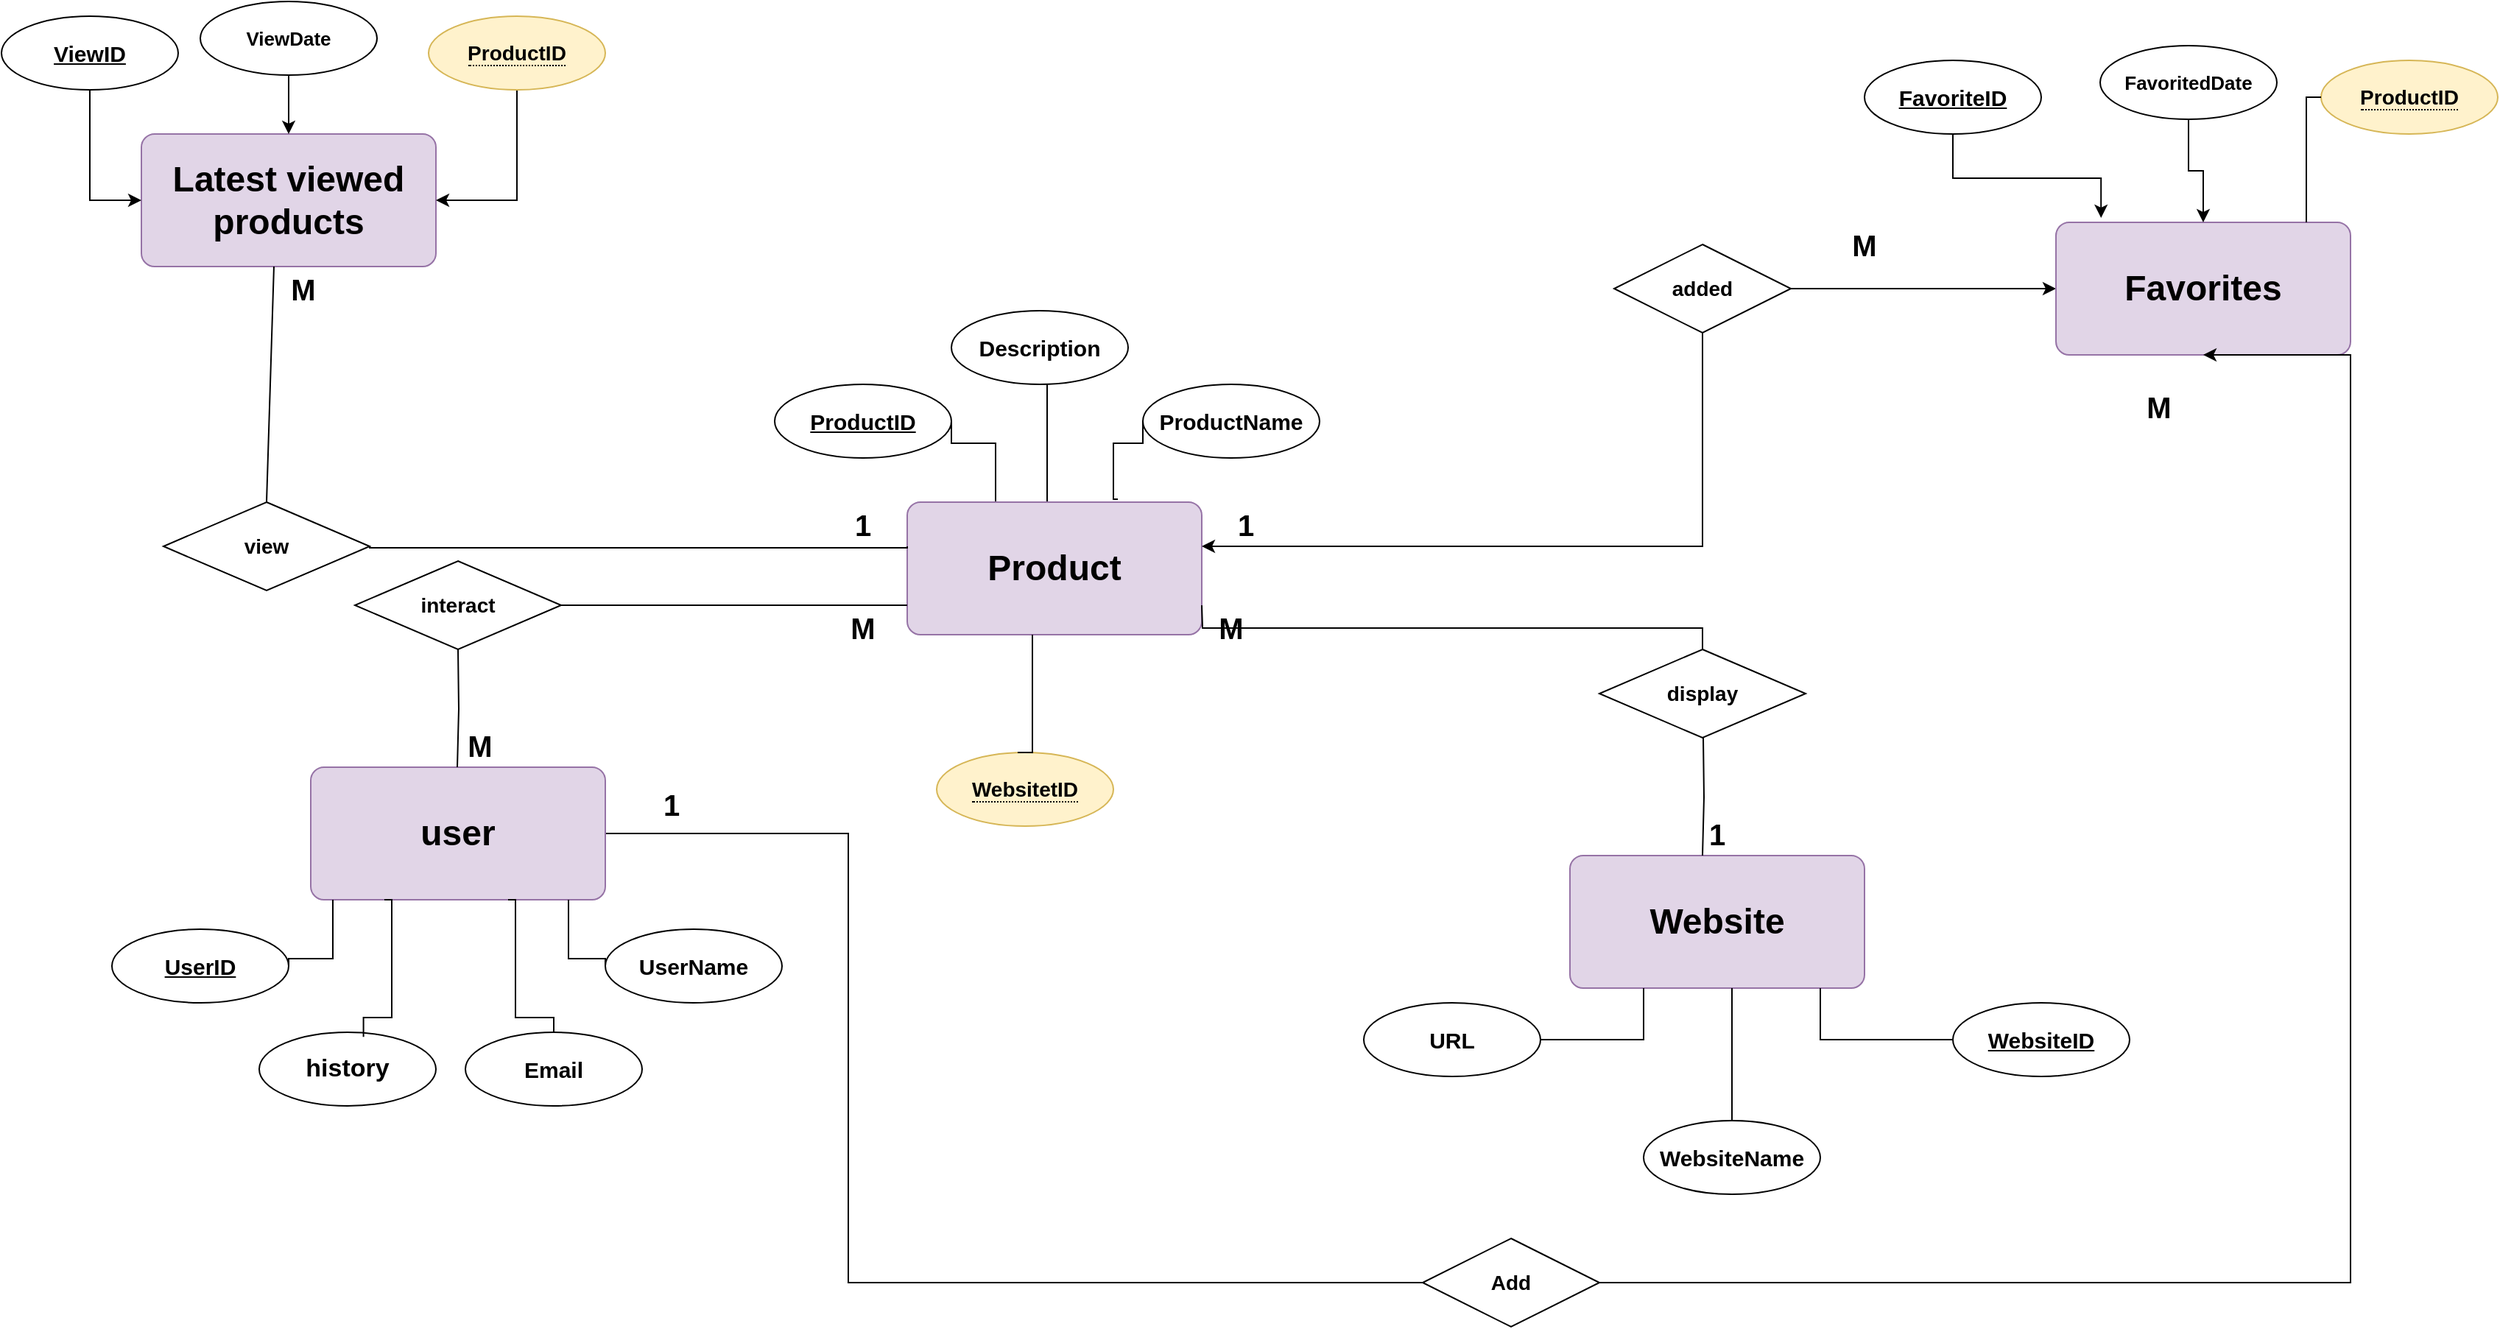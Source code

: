 <mxfile version="22.1.11" type="github">
  <diagram name="Page-1" id="WOP2-RksU-mO_7DsM-_O">
    <mxGraphModel dx="2948" dy="5492" grid="1" gridSize="10" guides="1" tooltips="1" connect="1" arrows="1" fold="1" page="1" pageScale="1" pageWidth="850" pageHeight="1100" math="0" shadow="0">
      <root>
        <mxCell id="0" />
        <mxCell id="1" parent="0" />
        <mxCell id="4khlaYKdYWa5YwKPhrCX-2" value="&lt;u&gt;&lt;b&gt;&lt;font style=&quot;font-size: 15px;&quot;&gt;ProductID&lt;/font&gt;&lt;/b&gt;&lt;/u&gt;" style="ellipse;whiteSpace=wrap;html=1;align=center;" vertex="1" parent="1">
          <mxGeometry x="260" y="-4110" width="120" height="50" as="geometry" />
        </mxCell>
        <mxCell id="4khlaYKdYWa5YwKPhrCX-3" value="&lt;span style=&quot;border-color: var(--border-color);&quot;&gt;&lt;b style=&quot;border-color: var(--border-color);&quot;&gt;&lt;font style=&quot;border-color: var(--border-color); font-size: 15px;&quot;&gt;ProductName&lt;/font&gt;&lt;/b&gt;&lt;/span&gt;" style="ellipse;whiteSpace=wrap;html=1;align=center;" vertex="1" parent="1">
          <mxGeometry x="510" y="-4110" width="120" height="50" as="geometry" />
        </mxCell>
        <mxCell id="4khlaYKdYWa5YwKPhrCX-4" value="" style="endArrow=none;html=1;rounded=0;edgeStyle=orthogonalEdgeStyle;exitX=0.715;exitY=-0.022;exitDx=0;exitDy=0;entryX=0;entryY=0.5;entryDx=0;entryDy=0;exitPerimeter=0;" edge="1" parent="1" source="4khlaYKdYWa5YwKPhrCX-8" target="4khlaYKdYWa5YwKPhrCX-3">
          <mxGeometry relative="1" as="geometry">
            <mxPoint x="490" y="-4110" as="sourcePoint" />
            <mxPoint x="500" y="-4070" as="targetPoint" />
            <Array as="points">
              <mxPoint x="490" y="-4032" />
              <mxPoint x="490" y="-4070" />
              <mxPoint x="510" y="-4070" />
            </Array>
          </mxGeometry>
        </mxCell>
        <mxCell id="4khlaYKdYWa5YwKPhrCX-5" value="" style="endArrow=none;html=1;rounded=0;edgeStyle=orthogonalEdgeStyle;entryX=1;entryY=0.5;entryDx=0;entryDy=0;" edge="1" parent="1" source="4khlaYKdYWa5YwKPhrCX-8" target="4khlaYKdYWa5YwKPhrCX-2">
          <mxGeometry relative="1" as="geometry">
            <mxPoint x="410" y="-4110" as="sourcePoint" />
            <mxPoint x="400" y="-4030" as="targetPoint" />
            <Array as="points">
              <mxPoint x="410" y="-4070" />
              <mxPoint x="380" y="-4070" />
            </Array>
          </mxGeometry>
        </mxCell>
        <mxCell id="4khlaYKdYWa5YwKPhrCX-6" value="" style="endArrow=none;html=1;rounded=0;edgeStyle=orthogonalEdgeStyle;exitX=0.5;exitY=1;exitDx=0;exitDy=0;entryX=0.5;entryY=0;entryDx=0;entryDy=0;" edge="1" parent="1">
          <mxGeometry relative="1" as="geometry">
            <mxPoint x="445" y="-4110" as="sourcePoint" />
            <mxPoint x="435" y="-4030" as="targetPoint" />
            <Array as="points">
              <mxPoint x="445" y="-4110" />
              <mxPoint x="445" y="-4030" />
            </Array>
          </mxGeometry>
        </mxCell>
        <mxCell id="4khlaYKdYWa5YwKPhrCX-7" value="&lt;span style=&quot;font-size: 15px;&quot;&gt;&lt;b&gt;Description&lt;/b&gt;&lt;/span&gt;" style="ellipse;whiteSpace=wrap;html=1;align=center;" vertex="1" parent="1">
          <mxGeometry x="380" y="-4160" width="120" height="50" as="geometry" />
        </mxCell>
        <mxCell id="4khlaYKdYWa5YwKPhrCX-8" value="&lt;h1&gt;Product&lt;/h1&gt;" style="rounded=1;arcSize=10;whiteSpace=wrap;html=1;align=center;fillColor=#e1d5e7;strokeColor=#9673a6;" vertex="1" parent="1">
          <mxGeometry x="350" y="-4030" width="200" height="90" as="geometry" />
        </mxCell>
        <mxCell id="4khlaYKdYWa5YwKPhrCX-9" style="edgeStyle=orthogonalEdgeStyle;rounded=0;orthogonalLoop=1;jettySize=auto;html=1;entryX=0;entryY=1;entryDx=0;entryDy=0;exitX=0.5;exitY=0;exitDx=0;exitDy=0;" edge="1" parent="1" source="4khlaYKdYWa5YwKPhrCX-11" target="4khlaYKdYWa5YwKPhrCX-38">
          <mxGeometry relative="1" as="geometry">
            <mxPoint x="980.154" y="-4000.003" as="sourcePoint" />
            <mxPoint x="600" y="-4075.08" as="targetPoint" />
            <Array as="points">
              <mxPoint x="890" y="-4000" />
            </Array>
          </mxGeometry>
        </mxCell>
        <mxCell id="4khlaYKdYWa5YwKPhrCX-10" style="edgeStyle=orthogonalEdgeStyle;rounded=0;orthogonalLoop=1;jettySize=auto;html=1;exitX=1;exitY=0.5;exitDx=0;exitDy=0;entryX=0;entryY=0.5;entryDx=0;entryDy=0;" edge="1" parent="1" source="4khlaYKdYWa5YwKPhrCX-11" target="4khlaYKdYWa5YwKPhrCX-13">
          <mxGeometry relative="1" as="geometry" />
        </mxCell>
        <mxCell id="4khlaYKdYWa5YwKPhrCX-11" value="&lt;b&gt;&lt;font style=&quot;font-size: 14px;&quot;&gt;added&lt;/font&gt;&lt;/b&gt;" style="shape=rhombus;perimeter=rhombusPerimeter;whiteSpace=wrap;html=1;align=center;" vertex="1" parent="1">
          <mxGeometry x="830" y="-4205" width="120" height="60" as="geometry" />
        </mxCell>
        <mxCell id="4khlaYKdYWa5YwKPhrCX-12" value="&lt;b&gt;&lt;font style=&quot;font-size: 14px;&quot;&gt;interact &lt;/font&gt;&lt;/b&gt;" style="shape=rhombus;perimeter=rhombusPerimeter;whiteSpace=wrap;html=1;align=center;" vertex="1" parent="1">
          <mxGeometry x="-25" y="-3990" width="140" height="60" as="geometry" />
        </mxCell>
        <mxCell id="4khlaYKdYWa5YwKPhrCX-13" value="&lt;h1&gt;Favorites&lt;/h1&gt;" style="rounded=1;arcSize=10;whiteSpace=wrap;html=1;align=center;fillColor=#e1d5e7;strokeColor=#9673a6;fontStyle=1" vertex="1" parent="1">
          <mxGeometry x="1130" y="-4220" width="200" height="90" as="geometry" />
        </mxCell>
        <mxCell id="4khlaYKdYWa5YwKPhrCX-14" style="edgeStyle=orthogonalEdgeStyle;rounded=0;orthogonalLoop=1;jettySize=auto;html=1;exitX=1;exitY=0.5;exitDx=0;exitDy=0;entryX=0.5;entryY=1;entryDx=0;entryDy=0;" edge="1" parent="1" source="4khlaYKdYWa5YwKPhrCX-15" target="4khlaYKdYWa5YwKPhrCX-13">
          <mxGeometry relative="1" as="geometry">
            <mxPoint x="340" y="-3520" as="targetPoint" />
            <Array as="points">
              <mxPoint x="310" y="-3805" />
              <mxPoint x="310" y="-3500" />
              <mxPoint x="1330" y="-3500" />
            </Array>
          </mxGeometry>
        </mxCell>
        <mxCell id="4khlaYKdYWa5YwKPhrCX-15" value="&lt;h1&gt;user&lt;/h1&gt;" style="rounded=1;arcSize=10;whiteSpace=wrap;html=1;align=center;fillColor=#e1d5e7;strokeColor=#9673a6;" vertex="1" parent="1">
          <mxGeometry x="-55" y="-3850" width="200" height="90" as="geometry" />
        </mxCell>
        <mxCell id="4khlaYKdYWa5YwKPhrCX-16" value="&lt;font style=&quot;font-size: 15px;&quot;&gt;&lt;b&gt;&lt;u&gt;UserID&lt;/u&gt;&lt;/b&gt;&lt;/font&gt;" style="ellipse;whiteSpace=wrap;html=1;align=center;" vertex="1" parent="1">
          <mxGeometry x="-190" y="-3740" width="120" height="50" as="geometry" />
        </mxCell>
        <mxCell id="4khlaYKdYWa5YwKPhrCX-17" value="&lt;b&gt;&lt;font style=&quot;font-size: 17px;&quot;&gt;history&lt;/font&gt;&lt;/b&gt;" style="ellipse;whiteSpace=wrap;html=1;align=center;" vertex="1" parent="1">
          <mxGeometry x="-90" y="-3670" width="120" height="50" as="geometry" />
        </mxCell>
        <mxCell id="4khlaYKdYWa5YwKPhrCX-18" value="&lt;font size=&quot;1&quot; style=&quot;&quot;&gt;&lt;b style=&quot;font-size: 15px;&quot;&gt;Email&lt;/b&gt;&lt;/font&gt;" style="ellipse;whiteSpace=wrap;html=1;align=center;" vertex="1" parent="1">
          <mxGeometry x="50" y="-3670" width="120" height="50" as="geometry" />
        </mxCell>
        <mxCell id="4khlaYKdYWa5YwKPhrCX-19" value="&lt;font style=&quot;font-size: 15px;&quot;&gt;&lt;b&gt;UserName&lt;/b&gt;&lt;/font&gt;" style="ellipse;whiteSpace=wrap;html=1;align=center;" vertex="1" parent="1">
          <mxGeometry x="145" y="-3740" width="120" height="50" as="geometry" />
        </mxCell>
        <mxCell id="4khlaYKdYWa5YwKPhrCX-20" value="" style="endArrow=none;html=1;rounded=0;edgeStyle=orthogonalEdgeStyle;exitX=0.5;exitY=1;exitDx=0;exitDy=0;entryX=1;entryY=0.5;entryDx=0;entryDy=0;" edge="1" parent="1">
          <mxGeometry relative="1" as="geometry">
            <mxPoint x="-40" y="-3760" as="sourcePoint" />
            <mxPoint x="-70" y="-3715" as="targetPoint" />
            <Array as="points">
              <mxPoint x="-40" y="-3720" />
              <mxPoint x="-70" y="-3720" />
            </Array>
          </mxGeometry>
        </mxCell>
        <mxCell id="4khlaYKdYWa5YwKPhrCX-21" value="" style="endArrow=none;html=1;rounded=0;edgeStyle=orthogonalEdgeStyle;exitX=0.5;exitY=1;exitDx=0;exitDy=0;" edge="1" parent="1">
          <mxGeometry relative="1" as="geometry">
            <mxPoint x="120" y="-3760" as="sourcePoint" />
            <mxPoint x="145" y="-3720" as="targetPoint" />
            <Array as="points">
              <mxPoint x="120" y="-3720" />
              <mxPoint x="145" y="-3720" />
              <mxPoint x="145" y="-3715" />
            </Array>
          </mxGeometry>
        </mxCell>
        <mxCell id="4khlaYKdYWa5YwKPhrCX-22" value="" style="endArrow=none;html=1;rounded=0;edgeStyle=orthogonalEdgeStyle;exitX=0.5;exitY=1;exitDx=0;exitDy=0;entryX=0.59;entryY=0.063;entryDx=0;entryDy=0;entryPerimeter=0;" edge="1" parent="1" target="4khlaYKdYWa5YwKPhrCX-17">
          <mxGeometry relative="1" as="geometry">
            <mxPoint x="-5" y="-3760" as="sourcePoint" />
            <mxPoint x="-15" y="-3680" as="targetPoint" />
            <Array as="points">
              <mxPoint y="-3760" />
              <mxPoint y="-3680" />
              <mxPoint x="-19" y="-3680" />
            </Array>
          </mxGeometry>
        </mxCell>
        <mxCell id="4khlaYKdYWa5YwKPhrCX-23" value="" style="endArrow=none;html=1;rounded=0;edgeStyle=orthogonalEdgeStyle;exitX=0.5;exitY=1;exitDx=0;exitDy=0;entryX=0.5;entryY=0;entryDx=0;entryDy=0;" edge="1" parent="1" target="4khlaYKdYWa5YwKPhrCX-18">
          <mxGeometry relative="1" as="geometry">
            <mxPoint x="79" y="-3760" as="sourcePoint" />
            <mxPoint x="65" y="-3667" as="targetPoint" />
            <Array as="points">
              <mxPoint x="84" y="-3760" />
              <mxPoint x="84" y="-3680" />
              <mxPoint x="110" y="-3680" />
            </Array>
          </mxGeometry>
        </mxCell>
        <mxCell id="4khlaYKdYWa5YwKPhrCX-24" value="" style="endArrow=none;html=1;rounded=0;edgeStyle=orthogonalEdgeStyle;exitX=0;exitY=0.778;exitDx=0;exitDy=0;exitPerimeter=0;" edge="1" parent="1" source="4khlaYKdYWa5YwKPhrCX-8">
          <mxGeometry relative="1" as="geometry">
            <mxPoint x="345" y="-3960" as="sourcePoint" />
            <mxPoint x="115" y="-3960" as="targetPoint" />
            <Array as="points" />
          </mxGeometry>
        </mxCell>
        <mxCell id="4khlaYKdYWa5YwKPhrCX-25" value="" style="endArrow=none;html=1;rounded=0;edgeStyle=orthogonalEdgeStyle;entryX=0.5;entryY=0;entryDx=0;entryDy=0;" edge="1" parent="1">
          <mxGeometry relative="1" as="geometry">
            <mxPoint x="45" y="-3930" as="sourcePoint" />
            <mxPoint x="44.5" y="-3850" as="targetPoint" />
            <Array as="points" />
          </mxGeometry>
        </mxCell>
        <mxCell id="4khlaYKdYWa5YwKPhrCX-26" value="&lt;h1&gt;Latest viewed products&lt;/h1&gt;" style="rounded=1;arcSize=10;whiteSpace=wrap;html=1;align=center;fillColor=#e1d5e7;strokeColor=#9673a6;" vertex="1" parent="1">
          <mxGeometry x="-170" y="-4280" width="200" height="90" as="geometry" />
        </mxCell>
        <mxCell id="4khlaYKdYWa5YwKPhrCX-27" value="&lt;b&gt;&lt;font style=&quot;font-size: 14px;&quot;&gt;view&lt;/font&gt;&lt;/b&gt;" style="shape=rhombus;perimeter=rhombusPerimeter;whiteSpace=wrap;html=1;align=center;" vertex="1" parent="1">
          <mxGeometry x="-155" y="-4030" width="140" height="60" as="geometry" />
        </mxCell>
        <mxCell id="4khlaYKdYWa5YwKPhrCX-28" value="" style="endArrow=none;html=1;rounded=0;edgeStyle=orthogonalEdgeStyle;exitX=0;exitY=0.778;exitDx=0;exitDy=0;exitPerimeter=0;entryX=1;entryY=0.5;entryDx=0;entryDy=0;" edge="1" parent="1" target="4khlaYKdYWa5YwKPhrCX-27">
          <mxGeometry relative="1" as="geometry">
            <mxPoint x="350" y="-4000" as="sourcePoint" />
            <mxPoint x="115" y="-4000" as="targetPoint" />
            <Array as="points">
              <mxPoint x="160" y="-3999" />
              <mxPoint x="-10" y="-3999" />
            </Array>
          </mxGeometry>
        </mxCell>
        <mxCell id="4khlaYKdYWa5YwKPhrCX-29" value="" style="endArrow=none;html=1;rounded=0;entryX=0.5;entryY=0;entryDx=0;entryDy=0;" edge="1" parent="1" target="4khlaYKdYWa5YwKPhrCX-27">
          <mxGeometry relative="1" as="geometry">
            <mxPoint x="-80" y="-4190" as="sourcePoint" />
            <mxPoint x="-80.5" y="-4110" as="targetPoint" />
          </mxGeometry>
        </mxCell>
        <mxCell id="4khlaYKdYWa5YwKPhrCX-30" value="&lt;h1&gt;Website&lt;/h1&gt;" style="rounded=1;arcSize=10;whiteSpace=wrap;html=1;align=center;fillColor=#e1d5e7;strokeColor=#9673a6;" vertex="1" parent="1">
          <mxGeometry x="800" y="-3790" width="200" height="90" as="geometry" />
        </mxCell>
        <mxCell id="4khlaYKdYWa5YwKPhrCX-31" value="&lt;b&gt;&lt;font style=&quot;font-size: 14px;&quot;&gt;display&lt;/font&gt;&lt;/b&gt;" style="shape=rhombus;perimeter=rhombusPerimeter;whiteSpace=wrap;html=1;align=center;" vertex="1" parent="1">
          <mxGeometry x="820" y="-3930" width="140" height="60" as="geometry" />
        </mxCell>
        <mxCell id="4khlaYKdYWa5YwKPhrCX-32" value="" style="endArrow=none;html=1;rounded=0;edgeStyle=orthogonalEdgeStyle;exitX=0.5;exitY=0;exitDx=0;exitDy=0;" edge="1" parent="1" source="4khlaYKdYWa5YwKPhrCX-31">
          <mxGeometry relative="1" as="geometry">
            <mxPoint x="690" y="-3960.5" as="sourcePoint" />
            <mxPoint x="550" y="-3960" as="targetPoint" />
            <Array as="points" />
          </mxGeometry>
        </mxCell>
        <mxCell id="4khlaYKdYWa5YwKPhrCX-33" value="" style="endArrow=none;html=1;rounded=0;edgeStyle=orthogonalEdgeStyle;entryX=0.5;entryY=0;entryDx=0;entryDy=0;" edge="1" parent="1">
          <mxGeometry relative="1" as="geometry">
            <mxPoint x="890.5" y="-3870" as="sourcePoint" />
            <mxPoint x="890" y="-3790" as="targetPoint" />
            <Array as="points" />
          </mxGeometry>
        </mxCell>
        <mxCell id="4khlaYKdYWa5YwKPhrCX-34" value="&lt;u&gt;&lt;b&gt;&lt;font style=&quot;font-size: 15px;&quot;&gt;FavoriteID&lt;/font&gt;&lt;/b&gt;&lt;/u&gt;" style="ellipse;whiteSpace=wrap;html=1;align=center;" vertex="1" parent="1">
          <mxGeometry x="1000" y="-4330" width="120" height="50" as="geometry" />
        </mxCell>
        <mxCell id="4khlaYKdYWa5YwKPhrCX-35" style="edgeStyle=orthogonalEdgeStyle;rounded=0;orthogonalLoop=1;jettySize=auto;html=1;exitX=0.5;exitY=1;exitDx=0;exitDy=0;entryX=0.5;entryY=0;entryDx=0;entryDy=0;" edge="1" parent="1" source="4khlaYKdYWa5YwKPhrCX-36" target="4khlaYKdYWa5YwKPhrCX-13">
          <mxGeometry relative="1" as="geometry" />
        </mxCell>
        <mxCell id="4khlaYKdYWa5YwKPhrCX-36" value="&lt;font style=&quot;font-size: 13px;&quot;&gt;&lt;b&gt;FavoritedD&lt;/b&gt;&lt;/font&gt;&lt;b style=&quot;border-color: var(--border-color); font-size: 13px;&quot;&gt;ate&lt;/b&gt;" style="ellipse;whiteSpace=wrap;html=1;align=center;" vertex="1" parent="1">
          <mxGeometry x="1160" y="-4340" width="120" height="50" as="geometry" />
        </mxCell>
        <mxCell id="4khlaYKdYWa5YwKPhrCX-37" value="&lt;b&gt;&lt;font style=&quot;font-size: 20px;&quot;&gt;M&lt;/font&gt;&lt;/b&gt;" style="text;html=1;strokeColor=none;fillColor=none;align=center;verticalAlign=middle;whiteSpace=wrap;rounded=0;" vertex="1" parent="1">
          <mxGeometry x="970" y="-4220" width="60" height="30" as="geometry" />
        </mxCell>
        <mxCell id="4khlaYKdYWa5YwKPhrCX-38" value="&lt;span style=&quot;font-size: 20px;&quot;&gt;&lt;b&gt;1&lt;/b&gt;&lt;/span&gt;" style="text;html=1;strokeColor=none;fillColor=none;align=center;verticalAlign=middle;whiteSpace=wrap;rounded=0;" vertex="1" parent="1">
          <mxGeometry x="550" y="-4030" width="60" height="30" as="geometry" />
        </mxCell>
        <mxCell id="4khlaYKdYWa5YwKPhrCX-39" value="&lt;span style=&quot;font-size: 20px;&quot;&gt;&lt;b&gt;1&lt;/b&gt;&lt;/span&gt;" style="text;html=1;strokeColor=none;fillColor=none;align=center;verticalAlign=middle;whiteSpace=wrap;rounded=0;" vertex="1" parent="1">
          <mxGeometry x="290" y="-4030" width="60" height="30" as="geometry" />
        </mxCell>
        <mxCell id="4khlaYKdYWa5YwKPhrCX-40" value="&lt;span style=&quot;font-size: 20px;&quot;&gt;&lt;b&gt;M&lt;/b&gt;&lt;/span&gt;" style="text;html=1;strokeColor=none;fillColor=none;align=center;verticalAlign=middle;whiteSpace=wrap;rounded=0;" vertex="1" parent="1">
          <mxGeometry x="-90" y="-4190" width="60" height="30" as="geometry" />
        </mxCell>
        <mxCell id="4khlaYKdYWa5YwKPhrCX-66" value="" style="edgeStyle=orthogonalEdgeStyle;rounded=0;orthogonalLoop=1;jettySize=auto;html=1;entryX=0;entryY=0.5;entryDx=0;entryDy=0;" edge="1" parent="1" source="4khlaYKdYWa5YwKPhrCX-41" target="4khlaYKdYWa5YwKPhrCX-26">
          <mxGeometry relative="1" as="geometry" />
        </mxCell>
        <mxCell id="4khlaYKdYWa5YwKPhrCX-41" value="&lt;u&gt;&lt;b&gt;&lt;font style=&quot;font-size: 15px;&quot;&gt;ViewID&lt;/font&gt;&lt;/b&gt;&lt;/u&gt;" style="ellipse;whiteSpace=wrap;html=1;align=center;" vertex="1" parent="1">
          <mxGeometry x="-265" y="-4360" width="120" height="50" as="geometry" />
        </mxCell>
        <mxCell id="4khlaYKdYWa5YwKPhrCX-65" value="" style="edgeStyle=orthogonalEdgeStyle;rounded=0;orthogonalLoop=1;jettySize=auto;html=1;" edge="1" parent="1" source="4khlaYKdYWa5YwKPhrCX-44" target="4khlaYKdYWa5YwKPhrCX-26">
          <mxGeometry relative="1" as="geometry" />
        </mxCell>
        <mxCell id="4khlaYKdYWa5YwKPhrCX-44" value="&lt;font style=&quot;font-size: 13px;&quot;&gt;&lt;b&gt;ViewD&lt;/b&gt;&lt;/font&gt;&lt;b style=&quot;border-color: var(--border-color); font-size: 13px;&quot;&gt;ate&lt;/b&gt;" style="ellipse;whiteSpace=wrap;html=1;align=center;" vertex="1" parent="1">
          <mxGeometry x="-130" y="-4370" width="120" height="50" as="geometry" />
        </mxCell>
        <mxCell id="4khlaYKdYWa5YwKPhrCX-45" value="&lt;font style=&quot;font-size: 15px;&quot;&gt;&lt;b&gt;WebsiteName&lt;/b&gt;&lt;/font&gt;" style="ellipse;whiteSpace=wrap;html=1;align=center;" vertex="1" parent="1">
          <mxGeometry x="850" y="-3610" width="120" height="50" as="geometry" />
        </mxCell>
        <mxCell id="4khlaYKdYWa5YwKPhrCX-46" value="&lt;font style=&quot;font-size: 15px;&quot;&gt;&lt;b&gt;URL&lt;/b&gt;&lt;/font&gt;" style="ellipse;whiteSpace=wrap;html=1;align=center;" vertex="1" parent="1">
          <mxGeometry x="660" y="-3690" width="120" height="50" as="geometry" />
        </mxCell>
        <mxCell id="4khlaYKdYWa5YwKPhrCX-47" value="" style="endArrow=none;html=1;rounded=0;edgeStyle=orthogonalEdgeStyle;" edge="1" parent="1">
          <mxGeometry relative="1" as="geometry">
            <mxPoint x="910" y="-3610" as="sourcePoint" />
            <mxPoint x="910" y="-3690" as="targetPoint" />
            <Array as="points">
              <mxPoint x="910" y="-3700" />
              <mxPoint x="910" y="-3700" />
            </Array>
          </mxGeometry>
        </mxCell>
        <mxCell id="4khlaYKdYWa5YwKPhrCX-48" value="" style="endArrow=none;html=1;rounded=0;edgeStyle=orthogonalEdgeStyle;exitX=0;exitY=0.5;exitDx=0;exitDy=0;entryX=0.85;entryY=1;entryDx=0;entryDy=0;entryPerimeter=0;" edge="1" parent="1" target="4khlaYKdYWa5YwKPhrCX-30">
          <mxGeometry relative="1" as="geometry">
            <mxPoint x="1070" y="-3665" as="sourcePoint" />
            <mxPoint x="1000" y="-3630" as="targetPoint" />
            <Array as="points">
              <mxPoint x="970" y="-3665" />
            </Array>
          </mxGeometry>
        </mxCell>
        <mxCell id="4khlaYKdYWa5YwKPhrCX-49" value="" style="endArrow=none;html=1;rounded=0;edgeStyle=orthogonalEdgeStyle;exitX=1;exitY=0.5;exitDx=0;exitDy=0;entryX=0.25;entryY=1;entryDx=0;entryDy=0;" edge="1" parent="1" source="4khlaYKdYWa5YwKPhrCX-46" target="4khlaYKdYWa5YwKPhrCX-30">
          <mxGeometry relative="1" as="geometry">
            <mxPoint x="910" y="-3665" as="sourcePoint" />
            <mxPoint x="840" y="-3630" as="targetPoint" />
            <Array as="points">
              <mxPoint x="850" y="-3665" />
            </Array>
          </mxGeometry>
        </mxCell>
        <mxCell id="4khlaYKdYWa5YwKPhrCX-50" value="&lt;font style=&quot;font-size: 15px;&quot;&gt;&lt;u&gt;&lt;b&gt;WebsiteID&lt;/b&gt;&lt;/u&gt;&lt;/font&gt;" style="ellipse;whiteSpace=wrap;html=1;align=center;" vertex="1" parent="1">
          <mxGeometry x="1060" y="-3690" width="120" height="50" as="geometry" />
        </mxCell>
        <mxCell id="4khlaYKdYWa5YwKPhrCX-51" value="&lt;span style=&quot;font-size: 20px;&quot;&gt;&lt;b&gt;1&lt;/b&gt;&lt;/span&gt;" style="text;html=1;strokeColor=none;fillColor=none;align=center;verticalAlign=middle;whiteSpace=wrap;rounded=0;" vertex="1" parent="1">
          <mxGeometry x="870" y="-3820" width="60" height="30" as="geometry" />
        </mxCell>
        <mxCell id="4khlaYKdYWa5YwKPhrCX-52" value="&lt;span style=&quot;font-size: 20px;&quot;&gt;&lt;b&gt;M&lt;/b&gt;&lt;/span&gt;" style="text;html=1;strokeColor=none;fillColor=none;align=center;verticalAlign=middle;whiteSpace=wrap;rounded=0;" vertex="1" parent="1">
          <mxGeometry x="540" y="-3960" width="60" height="30" as="geometry" />
        </mxCell>
        <mxCell id="4khlaYKdYWa5YwKPhrCX-53" value="&lt;span style=&quot;font-size: 20px;&quot;&gt;&lt;b&gt;M&lt;/b&gt;&lt;/span&gt;" style="text;html=1;strokeColor=none;fillColor=none;align=center;verticalAlign=middle;whiteSpace=wrap;rounded=0;" vertex="1" parent="1">
          <mxGeometry x="290" y="-3960" width="60" height="30" as="geometry" />
        </mxCell>
        <mxCell id="4khlaYKdYWa5YwKPhrCX-54" value="&lt;span style=&quot;font-size: 20px;&quot;&gt;&lt;b&gt;M&lt;/b&gt;&lt;/span&gt;" style="text;html=1;strokeColor=none;fillColor=none;align=center;verticalAlign=middle;whiteSpace=wrap;rounded=0;" vertex="1" parent="1">
          <mxGeometry x="30" y="-3880" width="60" height="30" as="geometry" />
        </mxCell>
        <mxCell id="4khlaYKdYWa5YwKPhrCX-55" value="&lt;span style=&quot;border-bottom: 1px dotted&quot;&gt;&lt;b&gt;&lt;font style=&quot;font-size: 14px;&quot;&gt;ProductID&lt;/font&gt;&lt;/b&gt;&lt;/span&gt;" style="ellipse;whiteSpace=wrap;html=1;align=center;fillColor=#fff2cc;strokeColor=#d6b656;" vertex="1" parent="1">
          <mxGeometry x="1310" y="-4330" width="120" height="50" as="geometry" />
        </mxCell>
        <mxCell id="4khlaYKdYWa5YwKPhrCX-56" value="" style="endArrow=none;html=1;rounded=0;edgeStyle=orthogonalEdgeStyle;entryX=0;entryY=0.5;entryDx=0;entryDy=0;exitX=0.85;exitY=0;exitDx=0;exitDy=0;exitPerimeter=0;" edge="1" parent="1" source="4khlaYKdYWa5YwKPhrCX-13" target="4khlaYKdYWa5YwKPhrCX-55">
          <mxGeometry relative="1" as="geometry">
            <mxPoint x="900" y="-4500" as="sourcePoint" />
            <mxPoint x="870" y="-4555" as="targetPoint" />
            <Array as="points">
              <mxPoint x="1300" y="-4305" />
            </Array>
          </mxGeometry>
        </mxCell>
        <mxCell id="4khlaYKdYWa5YwKPhrCX-67" value="" style="edgeStyle=orthogonalEdgeStyle;rounded=0;orthogonalLoop=1;jettySize=auto;html=1;entryX=1;entryY=0.5;entryDx=0;entryDy=0;" edge="1" parent="1" source="4khlaYKdYWa5YwKPhrCX-57" target="4khlaYKdYWa5YwKPhrCX-26">
          <mxGeometry relative="1" as="geometry" />
        </mxCell>
        <mxCell id="4khlaYKdYWa5YwKPhrCX-57" value="&lt;span style=&quot;border-bottom: 1px dotted&quot;&gt;&lt;b&gt;&lt;font style=&quot;font-size: 14px;&quot;&gt;ProductID&lt;/font&gt;&lt;/b&gt;&lt;/span&gt;" style="ellipse;whiteSpace=wrap;html=1;align=center;fillColor=#fff2cc;strokeColor=#d6b656;" vertex="1" parent="1">
          <mxGeometry x="25" y="-4360" width="120" height="50" as="geometry" />
        </mxCell>
        <mxCell id="4khlaYKdYWa5YwKPhrCX-59" value="&lt;span style=&quot;border-bottom: 1px dotted&quot;&gt;&lt;b&gt;&lt;font style=&quot;font-size: 14px;&quot;&gt;WebsitetID&lt;/font&gt;&lt;/b&gt;&lt;/span&gt;" style="ellipse;whiteSpace=wrap;html=1;align=center;fillColor=#fff2cc;strokeColor=#d6b656;" vertex="1" parent="1">
          <mxGeometry x="370" y="-3860" width="120" height="50" as="geometry" />
        </mxCell>
        <mxCell id="4khlaYKdYWa5YwKPhrCX-60" value="" style="endArrow=none;html=1;rounded=0;edgeStyle=orthogonalEdgeStyle;exitX=0.5;exitY=1;exitDx=0;exitDy=0;entryX=0.5;entryY=0;entryDx=0;entryDy=0;" edge="1" parent="1">
          <mxGeometry relative="1" as="geometry">
            <mxPoint x="435" y="-3940" as="sourcePoint" />
            <mxPoint x="425" y="-3860" as="targetPoint" />
            <Array as="points">
              <mxPoint x="435" y="-3940" />
              <mxPoint x="435" y="-3860" />
            </Array>
          </mxGeometry>
        </mxCell>
        <mxCell id="4khlaYKdYWa5YwKPhrCX-61" style="edgeStyle=orthogonalEdgeStyle;rounded=0;orthogonalLoop=1;jettySize=auto;html=1;exitX=0.5;exitY=1;exitDx=0;exitDy=0;entryX=0.153;entryY=-0.034;entryDx=0;entryDy=0;entryPerimeter=0;" edge="1" parent="1" source="4khlaYKdYWa5YwKPhrCX-34" target="4khlaYKdYWa5YwKPhrCX-13">
          <mxGeometry relative="1" as="geometry" />
        </mxCell>
        <mxCell id="4khlaYKdYWa5YwKPhrCX-62" value="&lt;span style=&quot;font-size: 20px;&quot;&gt;&lt;b&gt;1&lt;/b&gt;&lt;/span&gt;" style="text;html=1;strokeColor=none;fillColor=none;align=center;verticalAlign=middle;whiteSpace=wrap;rounded=0;" vertex="1" parent="1">
          <mxGeometry x="160" y="-3840" width="60" height="30" as="geometry" />
        </mxCell>
        <mxCell id="4khlaYKdYWa5YwKPhrCX-63" value="&lt;b&gt;&lt;font style=&quot;font-size: 20px;&quot;&gt;M&lt;/font&gt;&lt;/b&gt;" style="text;html=1;strokeColor=none;fillColor=none;align=center;verticalAlign=middle;whiteSpace=wrap;rounded=0;" vertex="1" parent="1">
          <mxGeometry x="1170" y="-4110" width="60" height="30" as="geometry" />
        </mxCell>
        <mxCell id="4khlaYKdYWa5YwKPhrCX-64" value="&lt;b&gt;&lt;font style=&quot;font-size: 14px;&quot;&gt;Add&lt;/font&gt;&lt;/b&gt;" style="shape=rhombus;perimeter=rhombusPerimeter;whiteSpace=wrap;html=1;align=center;" vertex="1" parent="1">
          <mxGeometry x="700" y="-3530" width="120" height="60" as="geometry" />
        </mxCell>
      </root>
    </mxGraphModel>
  </diagram>
</mxfile>
